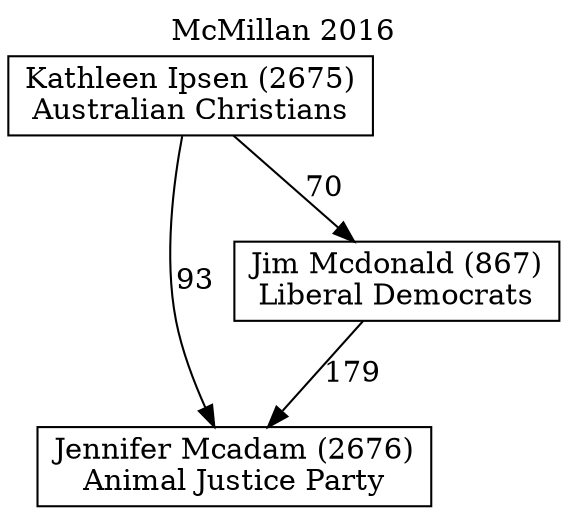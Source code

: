 // House preference flow
digraph "Jennifer Mcadam (2676)_McMillan_2016" {
	graph [label="McMillan 2016" labelloc=t mclimit=10]
	node [shape=box]
	"Jennifer Mcadam (2676)" [label="Jennifer Mcadam (2676)
Animal Justice Party"]
	"Jim Mcdonald (867)" [label="Jim Mcdonald (867)
Liberal Democrats"]
	"Kathleen Ipsen (2675)" [label="Kathleen Ipsen (2675)
Australian Christians"]
	"Kathleen Ipsen (2675)" -> "Jennifer Mcadam (2676)" [label=93]
	"Kathleen Ipsen (2675)" -> "Jim Mcdonald (867)" [label=70]
	"Jim Mcdonald (867)" -> "Jennifer Mcadam (2676)" [label=179]
}
